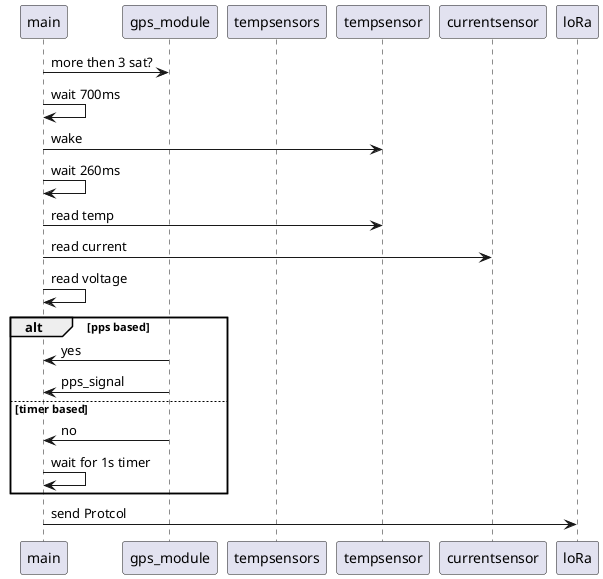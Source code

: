 @startuml
participant main
participant gps_module
participant tempsensors

main -> gps_module: more then 3 sat?

main -> main: wait 700ms
main -> tempsensor: wake
main -> main: wait 260ms
main -> tempsensor: read temp
main -> currentsensor: read current
main -> main: read voltage

alt pps based
   gps_module -> main: yes
   gps_module -> main: pps_signal

else timer based
   gps_module -> main: no
   main -> main: wait for 1s timer
end
main -> loRa: send Protcol
@enduml